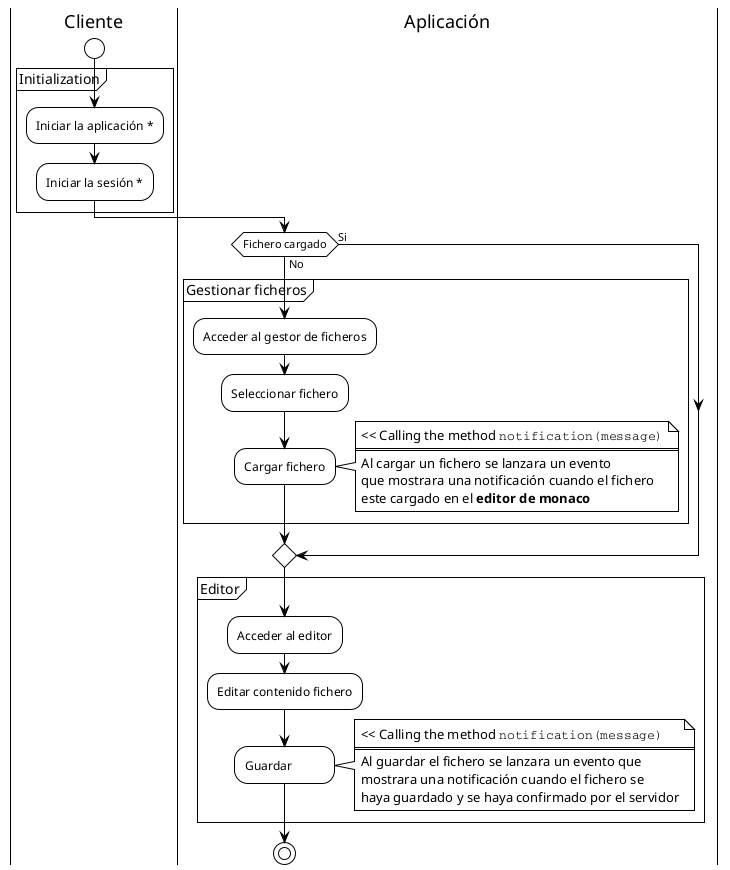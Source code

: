 @startuml
'https://plantuml.com/activity-diagram-beta
!theme plain

'Iniciar Sesión
skinparam defaultFontName consolas
skinparam minClassWidth 100
skinparam conditionStyle inside

|Cliente|

  start
  partition Initialization {
    :Iniciar la aplicación *;
    :Iniciar la sesión *;
  }

  |Aplicación|

  if (Fichero cargado) then (Si)

  else (No)
    partition "Gestionar ficheros" {
      :Acceder al gestor de ficheros;

      :Seleccionar fichero;

      :Cargar fichero;
      note right
        << Calling the method ""notification(message)""
        ====
        Al cargar un fichero se lanzara un evento
        que mostrara una notificación cuando el fichero
        este cargado en el <b>editor de monaco</b>
      end note
    }
  endif

  partition "Editor" {
    :Acceder al editor;

    :Editar contenido fichero;

    :Guardar;
    note right
      << Calling the method ""notification(message)""
      ====
      Al guardar el fichero se lanzara un evento que
      mostrara una notificación cuando el fichero se
      haya guardado y se haya confirmado por el servidor
    end note
  }
  stop


@enduml
